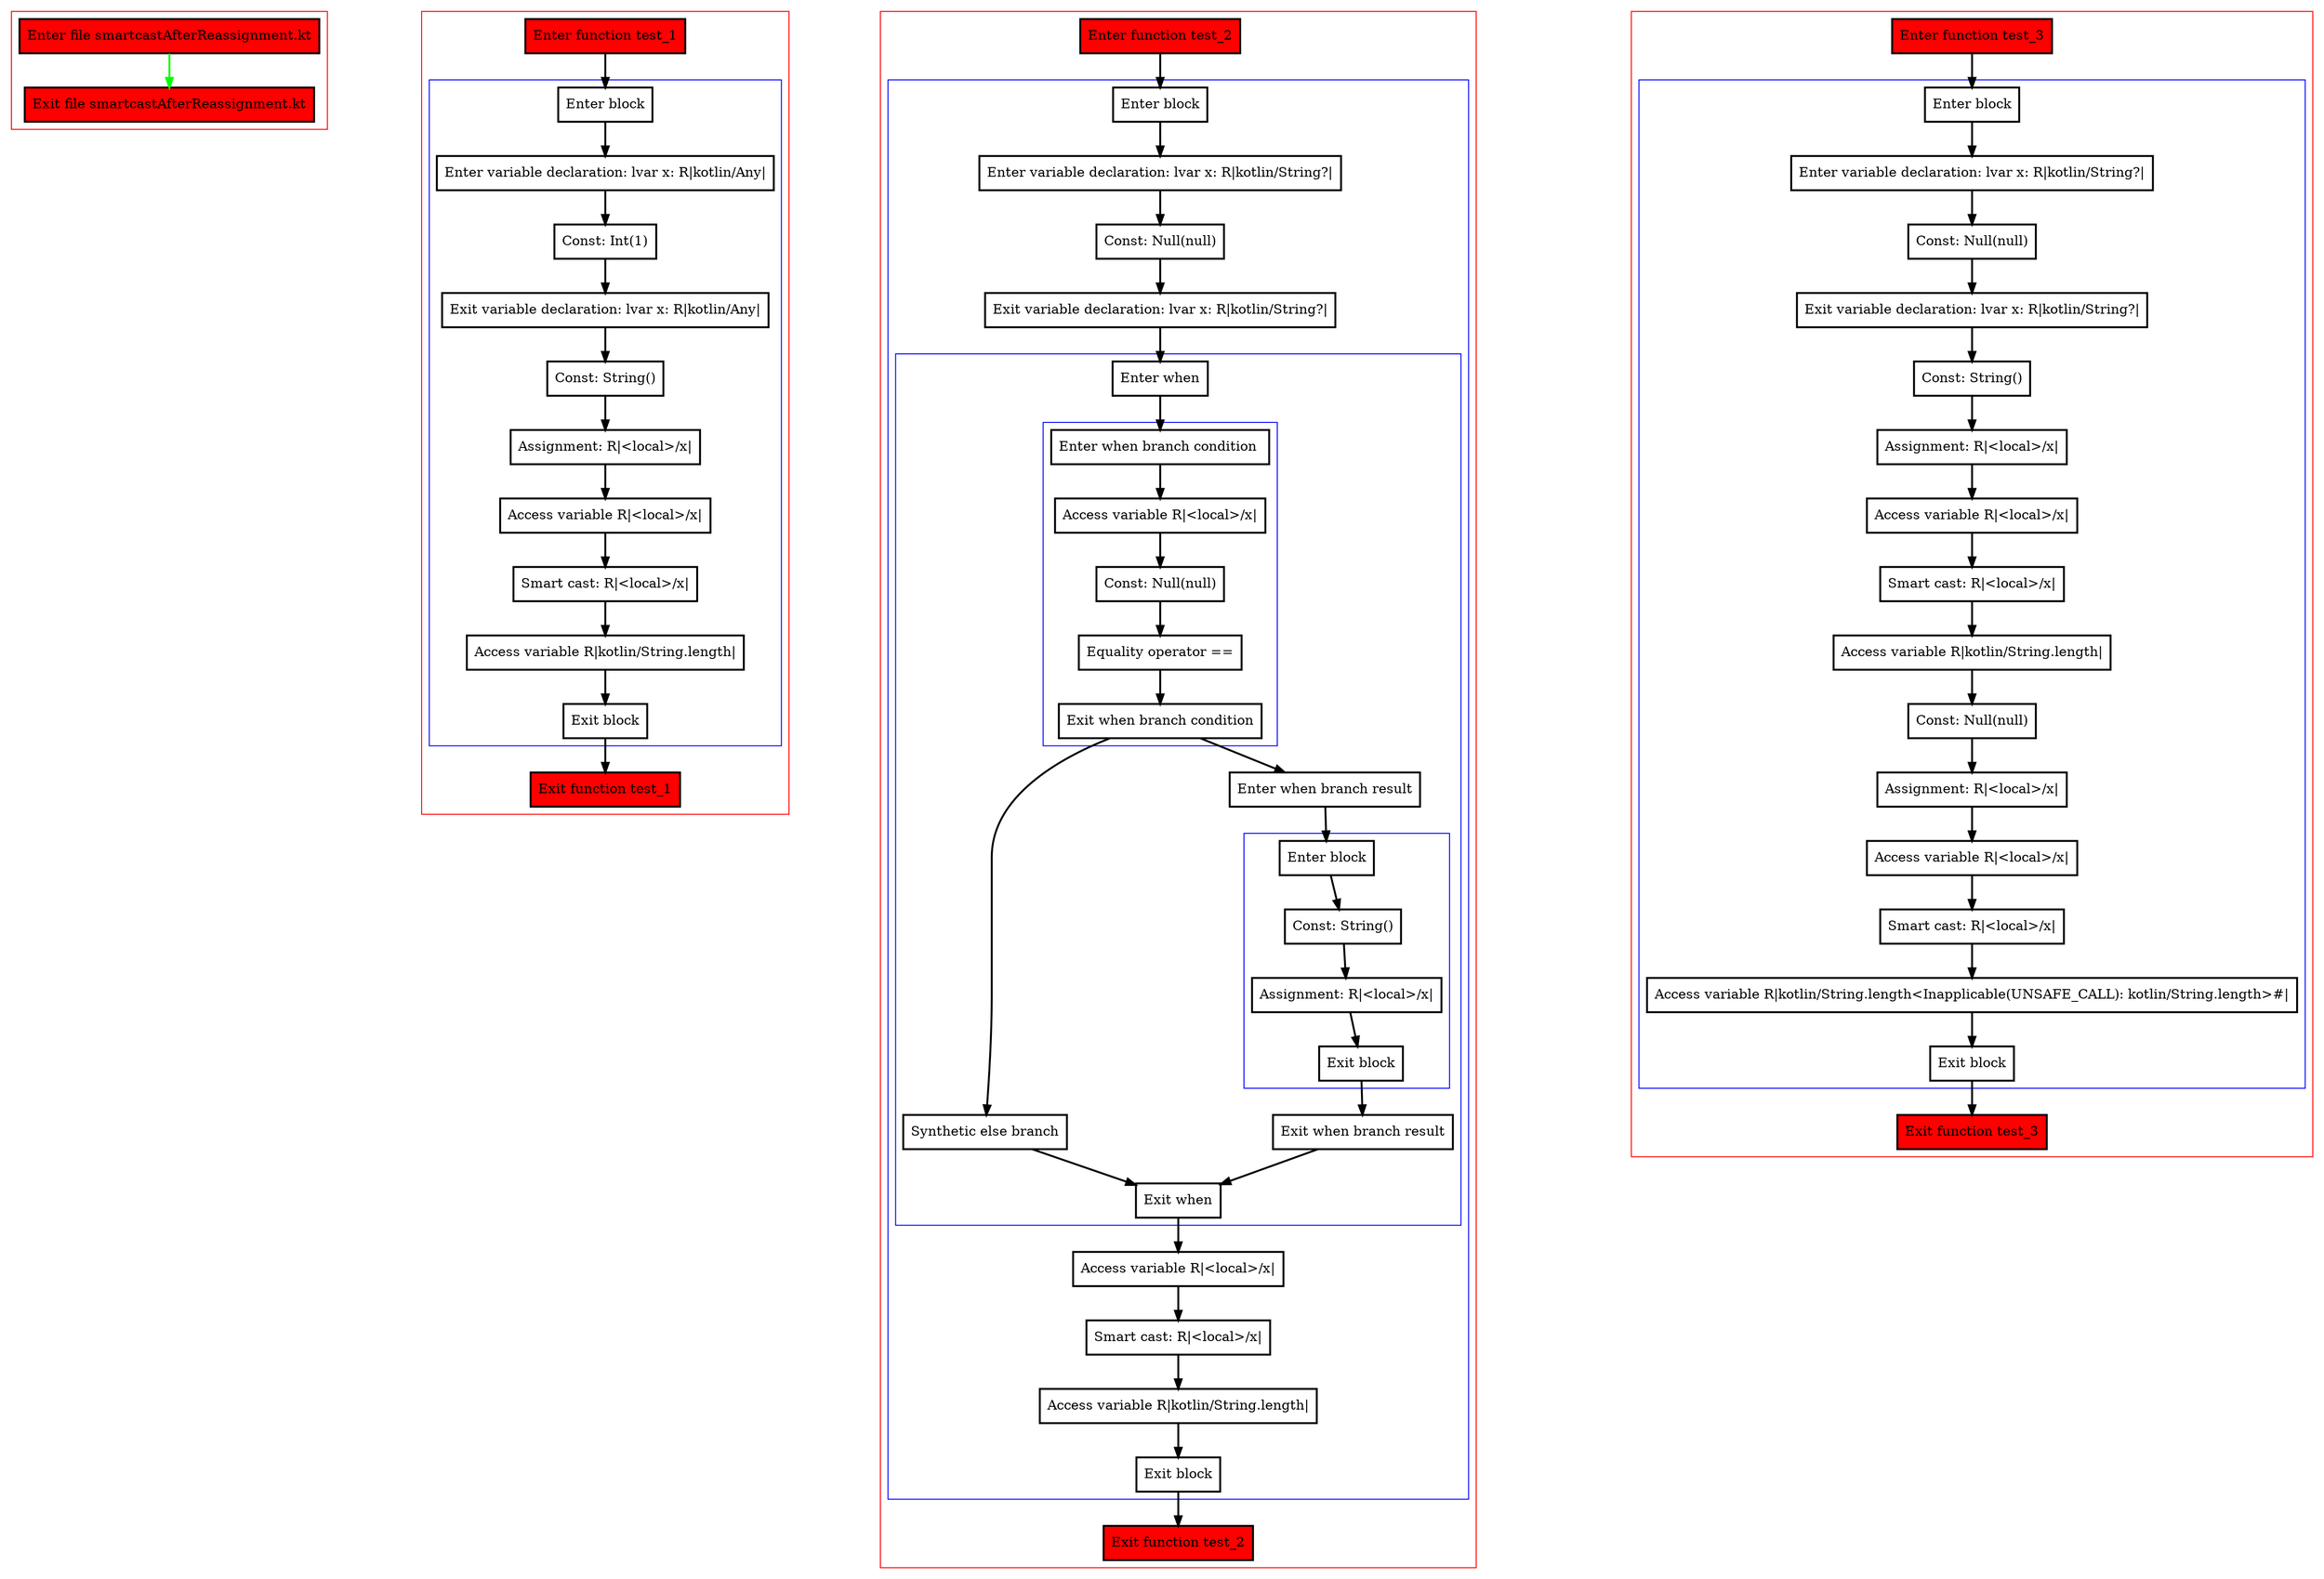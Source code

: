 digraph smartcastAfterReassignment_kt {
    graph [nodesep=3]
    node [shape=box penwidth=2]
    edge [penwidth=2]

    subgraph cluster_0 {
        color=red
        0 [label="Enter file smartcastAfterReassignment.kt" style="filled" fillcolor=red];
        1 [label="Exit file smartcastAfterReassignment.kt" style="filled" fillcolor=red];
    }
    0 -> {1} [color=green];

    subgraph cluster_1 {
        color=red
        2 [label="Enter function test_1" style="filled" fillcolor=red];
        subgraph cluster_2 {
            color=blue
            3 [label="Enter block"];
            4 [label="Enter variable declaration: lvar x: R|kotlin/Any|"];
            5 [label="Const: Int(1)"];
            6 [label="Exit variable declaration: lvar x: R|kotlin/Any|"];
            7 [label="Const: String()"];
            8 [label="Assignment: R|<local>/x|"];
            9 [label="Access variable R|<local>/x|"];
            10 [label="Smart cast: R|<local>/x|"];
            11 [label="Access variable R|kotlin/String.length|"];
            12 [label="Exit block"];
        }
        13 [label="Exit function test_1" style="filled" fillcolor=red];
    }
    2 -> {3};
    3 -> {4};
    4 -> {5};
    5 -> {6};
    6 -> {7};
    7 -> {8};
    8 -> {9};
    9 -> {10};
    10 -> {11};
    11 -> {12};
    12 -> {13};

    subgraph cluster_3 {
        color=red
        14 [label="Enter function test_2" style="filled" fillcolor=red];
        subgraph cluster_4 {
            color=blue
            15 [label="Enter block"];
            16 [label="Enter variable declaration: lvar x: R|kotlin/String?|"];
            17 [label="Const: Null(null)"];
            18 [label="Exit variable declaration: lvar x: R|kotlin/String?|"];
            subgraph cluster_5 {
                color=blue
                19 [label="Enter when"];
                subgraph cluster_6 {
                    color=blue
                    20 [label="Enter when branch condition "];
                    21 [label="Access variable R|<local>/x|"];
                    22 [label="Const: Null(null)"];
                    23 [label="Equality operator =="];
                    24 [label="Exit when branch condition"];
                }
                25 [label="Synthetic else branch"];
                26 [label="Enter when branch result"];
                subgraph cluster_7 {
                    color=blue
                    27 [label="Enter block"];
                    28 [label="Const: String()"];
                    29 [label="Assignment: R|<local>/x|"];
                    30 [label="Exit block"];
                }
                31 [label="Exit when branch result"];
                32 [label="Exit when"];
            }
            33 [label="Access variable R|<local>/x|"];
            34 [label="Smart cast: R|<local>/x|"];
            35 [label="Access variable R|kotlin/String.length|"];
            36 [label="Exit block"];
        }
        37 [label="Exit function test_2" style="filled" fillcolor=red];
    }
    14 -> {15};
    15 -> {16};
    16 -> {17};
    17 -> {18};
    18 -> {19};
    19 -> {20};
    20 -> {21};
    21 -> {22};
    22 -> {23};
    23 -> {24};
    24 -> {25 26};
    25 -> {32};
    26 -> {27};
    27 -> {28};
    28 -> {29};
    29 -> {30};
    30 -> {31};
    31 -> {32};
    32 -> {33};
    33 -> {34};
    34 -> {35};
    35 -> {36};
    36 -> {37};

    subgraph cluster_8 {
        color=red
        38 [label="Enter function test_3" style="filled" fillcolor=red];
        subgraph cluster_9 {
            color=blue
            39 [label="Enter block"];
            40 [label="Enter variable declaration: lvar x: R|kotlin/String?|"];
            41 [label="Const: Null(null)"];
            42 [label="Exit variable declaration: lvar x: R|kotlin/String?|"];
            43 [label="Const: String()"];
            44 [label="Assignment: R|<local>/x|"];
            45 [label="Access variable R|<local>/x|"];
            46 [label="Smart cast: R|<local>/x|"];
            47 [label="Access variable R|kotlin/String.length|"];
            48 [label="Const: Null(null)"];
            49 [label="Assignment: R|<local>/x|"];
            50 [label="Access variable R|<local>/x|"];
            51 [label="Smart cast: R|<local>/x|"];
            52 [label="Access variable R|kotlin/String.length<Inapplicable(UNSAFE_CALL): kotlin/String.length>#|"];
            53 [label="Exit block"];
        }
        54 [label="Exit function test_3" style="filled" fillcolor=red];
    }
    38 -> {39};
    39 -> {40};
    40 -> {41};
    41 -> {42};
    42 -> {43};
    43 -> {44};
    44 -> {45};
    45 -> {46};
    46 -> {47};
    47 -> {48};
    48 -> {49};
    49 -> {50};
    50 -> {51};
    51 -> {52};
    52 -> {53};
    53 -> {54};

}
